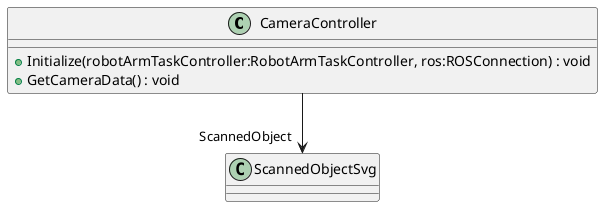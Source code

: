 @startuml
class CameraController {
    + Initialize(robotArmTaskController:RobotArmTaskController, ros:ROSConnection) : void
    + GetCameraData() : void
}
CameraController --> "ScannedObject" ScannedObjectSvg
@enduml
